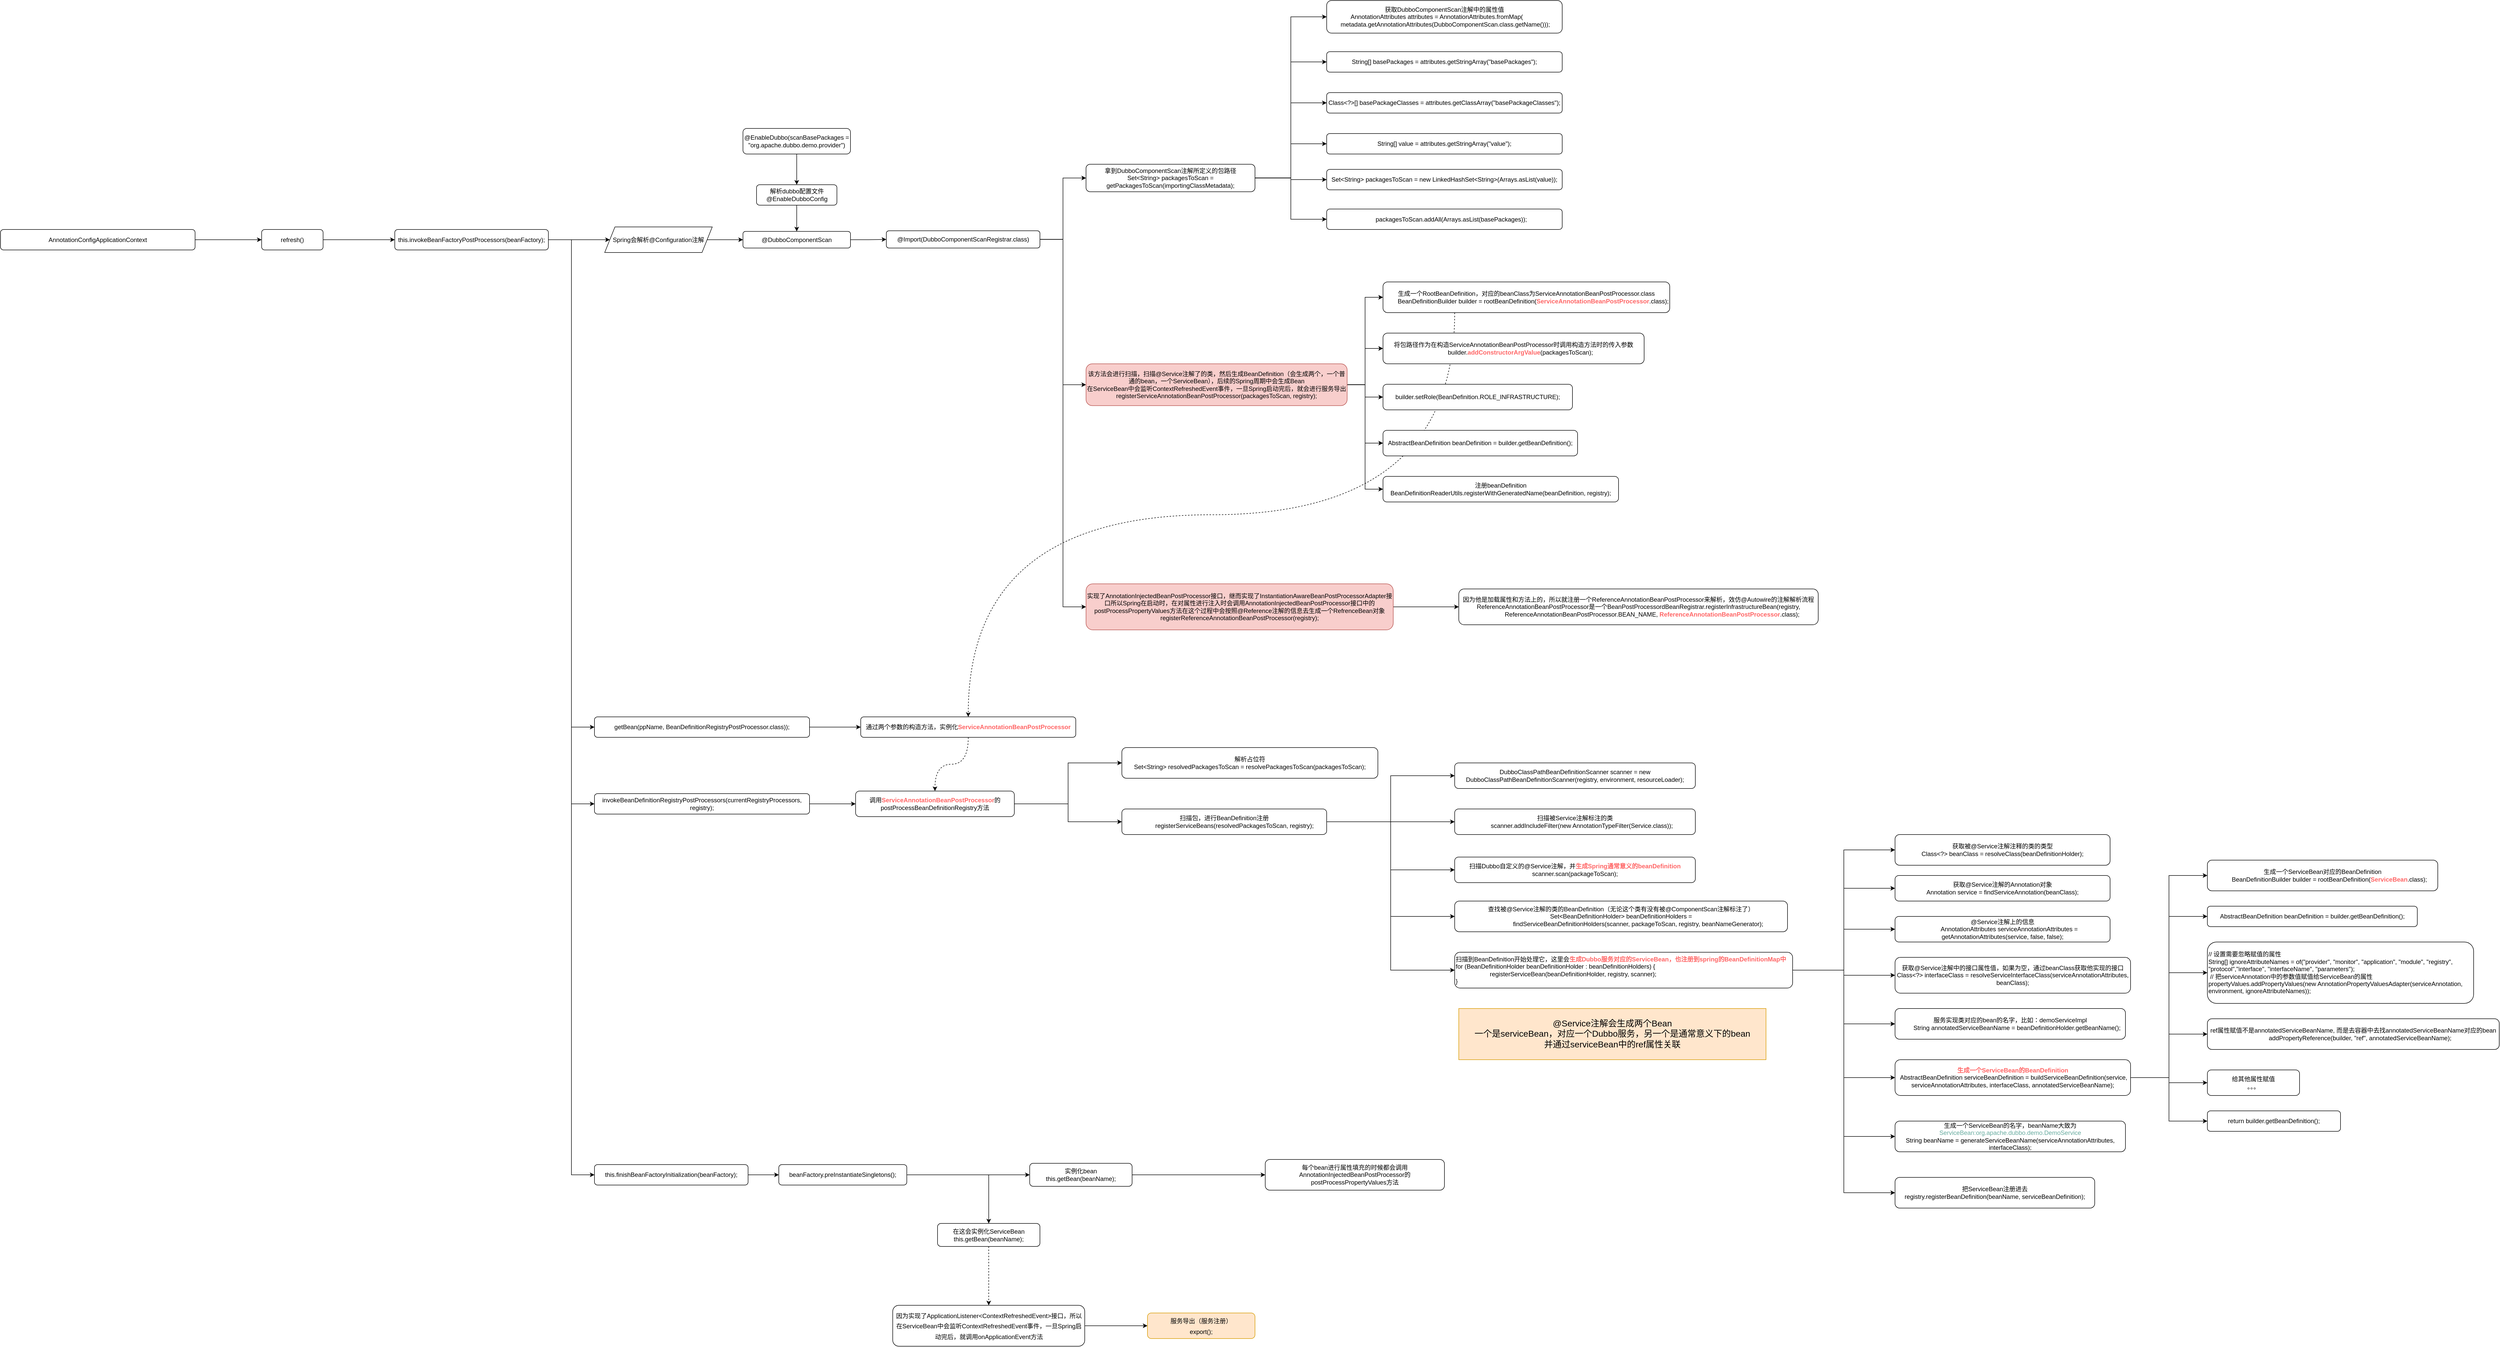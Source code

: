 <mxfile version="16.2.6" type="github">
  <diagram id="dAGm9d05bVq563Y25KDQ" name="第 1 页">
    <mxGraphModel dx="2837" dy="750" grid="1" gridSize="10" guides="1" tooltips="1" connect="1" arrows="1" fold="1" page="1" pageScale="1" pageWidth="827" pageHeight="1169" math="0" shadow="0">
      <root>
        <mxCell id="0" />
        <mxCell id="1" parent="0" />
        <mxCell id="HFMOyKSnLn-s5Kh4_8ME-10" style="edgeStyle=orthogonalEdgeStyle;rounded=0;orthogonalLoop=1;jettySize=auto;html=1;exitX=1;exitY=0.5;exitDx=0;exitDy=0;" edge="1" parent="1" source="HFMOyKSnLn-s5Kh4_8ME-1" target="HFMOyKSnLn-s5Kh4_8ME-9">
          <mxGeometry relative="1" as="geometry" />
        </mxCell>
        <mxCell id="HFMOyKSnLn-s5Kh4_8ME-1" value="Spring会解析@Configuration注解" style="shape=parallelogram;perimeter=parallelogramPerimeter;whiteSpace=wrap;html=1;fixedSize=1;" vertex="1" parent="1">
          <mxGeometry x="100" y="472.5" width="210" height="50" as="geometry" />
        </mxCell>
        <mxCell id="HFMOyKSnLn-s5Kh4_8ME-2" style="edgeStyle=orthogonalEdgeStyle;rounded=0;orthogonalLoop=1;jettySize=auto;html=1;exitX=0.5;exitY=1;exitDx=0;exitDy=0;" edge="1" parent="1" source="HFMOyKSnLn-s5Kh4_8ME-1" target="HFMOyKSnLn-s5Kh4_8ME-1">
          <mxGeometry relative="1" as="geometry" />
        </mxCell>
        <mxCell id="HFMOyKSnLn-s5Kh4_8ME-3" style="edgeStyle=orthogonalEdgeStyle;rounded=0;orthogonalLoop=1;jettySize=auto;html=1;exitX=1;exitY=0.5;exitDx=0;exitDy=0;fontColor=#000000;" edge="1" parent="1" source="HFMOyKSnLn-s5Kh4_8ME-4" target="HFMOyKSnLn-s5Kh4_8ME-8">
          <mxGeometry relative="1" as="geometry" />
        </mxCell>
        <mxCell id="HFMOyKSnLn-s5Kh4_8ME-4" value="&lt;font color=&quot;#000000&quot;&gt;refresh()&lt;/font&gt;" style="rounded=1;whiteSpace=wrap;html=1;fontColor=#FF0080;" vertex="1" parent="1">
          <mxGeometry x="-570" y="477.5" width="120" height="40" as="geometry" />
        </mxCell>
        <mxCell id="HFMOyKSnLn-s5Kh4_8ME-5" style="edgeStyle=orthogonalEdgeStyle;rounded=0;orthogonalLoop=1;jettySize=auto;html=1;exitX=1;exitY=0.5;exitDx=0;exitDy=0;fontColor=#000000;" edge="1" parent="1" source="HFMOyKSnLn-s5Kh4_8ME-6" target="HFMOyKSnLn-s5Kh4_8ME-4">
          <mxGeometry relative="1" as="geometry" />
        </mxCell>
        <mxCell id="HFMOyKSnLn-s5Kh4_8ME-6" value="&lt;font color=&quot;#000000&quot;&gt;AnnotationConfigApplicationContext&lt;/font&gt;" style="rounded=1;whiteSpace=wrap;html=1;fontColor=#FF0080;" vertex="1" parent="1">
          <mxGeometry x="-1080" y="477.5" width="380" height="40" as="geometry" />
        </mxCell>
        <mxCell id="HFMOyKSnLn-s5Kh4_8ME-7" style="edgeStyle=orthogonalEdgeStyle;rounded=0;orthogonalLoop=1;jettySize=auto;html=1;exitX=1;exitY=0.5;exitDx=0;exitDy=0;fontColor=#000000;" edge="1" parent="1" source="HFMOyKSnLn-s5Kh4_8ME-8" target="HFMOyKSnLn-s5Kh4_8ME-1">
          <mxGeometry relative="1" as="geometry" />
        </mxCell>
        <mxCell id="HFMOyKSnLn-s5Kh4_8ME-48" style="edgeStyle=orthogonalEdgeStyle;rounded=0;orthogonalLoop=1;jettySize=auto;html=1;exitX=1;exitY=0.5;exitDx=0;exitDy=0;entryX=0;entryY=0.5;entryDx=0;entryDy=0;fontColor=#FF6666;" edge="1" parent="1" source="HFMOyKSnLn-s5Kh4_8ME-8" target="HFMOyKSnLn-s5Kh4_8ME-47">
          <mxGeometry relative="1" as="geometry" />
        </mxCell>
        <mxCell id="HFMOyKSnLn-s5Kh4_8ME-50" style="edgeStyle=orthogonalEdgeStyle;rounded=0;orthogonalLoop=1;jettySize=auto;html=1;exitX=1;exitY=0.5;exitDx=0;exitDy=0;entryX=0;entryY=0.5;entryDx=0;entryDy=0;fontColor=#FF6666;" edge="1" parent="1" source="HFMOyKSnLn-s5Kh4_8ME-8" target="HFMOyKSnLn-s5Kh4_8ME-49">
          <mxGeometry relative="1" as="geometry" />
        </mxCell>
        <mxCell id="HFMOyKSnLn-s5Kh4_8ME-111" style="edgeStyle=orthogonalEdgeStyle;rounded=0;orthogonalLoop=1;jettySize=auto;html=1;exitX=1;exitY=0.5;exitDx=0;exitDy=0;entryX=0;entryY=0.5;entryDx=0;entryDy=0;fontSize=17;fontColor=#000000;" edge="1" parent="1" source="HFMOyKSnLn-s5Kh4_8ME-8" target="HFMOyKSnLn-s5Kh4_8ME-105">
          <mxGeometry relative="1" as="geometry" />
        </mxCell>
        <mxCell id="HFMOyKSnLn-s5Kh4_8ME-8" value="&lt;font color=&quot;#000000&quot;&gt;this.invokeBeanFactoryPostProcessors(beanFactory);&lt;/font&gt;" style="rounded=1;whiteSpace=wrap;html=1;fontColor=#FF0080;" vertex="1" parent="1">
          <mxGeometry x="-310" y="477.5" width="300" height="40" as="geometry" />
        </mxCell>
        <mxCell id="HFMOyKSnLn-s5Kh4_8ME-16" style="edgeStyle=orthogonalEdgeStyle;rounded=0;orthogonalLoop=1;jettySize=auto;html=1;exitX=1;exitY=0.5;exitDx=0;exitDy=0;" edge="1" parent="1" source="HFMOyKSnLn-s5Kh4_8ME-9" target="HFMOyKSnLn-s5Kh4_8ME-15">
          <mxGeometry relative="1" as="geometry" />
        </mxCell>
        <mxCell id="HFMOyKSnLn-s5Kh4_8ME-9" value="&lt;font color=&quot;#000000&quot;&gt;@DubboComponentScan&lt;/font&gt;" style="rounded=1;whiteSpace=wrap;html=1;fontColor=#FF0080;" vertex="1" parent="1">
          <mxGeometry x="370" y="481.25" width="210" height="32.5" as="geometry" />
        </mxCell>
        <mxCell id="HFMOyKSnLn-s5Kh4_8ME-11" style="edgeStyle=orthogonalEdgeStyle;rounded=0;orthogonalLoop=1;jettySize=auto;html=1;exitX=0.5;exitY=1;exitDx=0;exitDy=0;entryX=0.5;entryY=0;entryDx=0;entryDy=0;" edge="1" parent="1" source="HFMOyKSnLn-s5Kh4_8ME-12" target="HFMOyKSnLn-s5Kh4_8ME-13">
          <mxGeometry relative="1" as="geometry">
            <mxPoint x="361.5" y="470" as="sourcePoint" />
            <mxPoint x="481.5" y="465" as="targetPoint" />
          </mxGeometry>
        </mxCell>
        <mxCell id="HFMOyKSnLn-s5Kh4_8ME-12" value="@EnableDubbo(scanBasePackages = &quot;org.apache.dubbo.demo.provider&quot;)" style="rounded=1;whiteSpace=wrap;html=1;" vertex="1" parent="1">
          <mxGeometry x="370" y="280" width="210" height="50" as="geometry" />
        </mxCell>
        <mxCell id="HFMOyKSnLn-s5Kh4_8ME-14" style="edgeStyle=orthogonalEdgeStyle;rounded=0;orthogonalLoop=1;jettySize=auto;html=1;exitX=0.5;exitY=1;exitDx=0;exitDy=0;" edge="1" parent="1" source="HFMOyKSnLn-s5Kh4_8ME-13" target="HFMOyKSnLn-s5Kh4_8ME-9">
          <mxGeometry relative="1" as="geometry" />
        </mxCell>
        <mxCell id="HFMOyKSnLn-s5Kh4_8ME-13" value="解析dubbo配置文件&lt;br&gt;@EnableDubboConfig" style="rounded=1;whiteSpace=wrap;html=1;" vertex="1" parent="1">
          <mxGeometry x="396.5" y="390" width="157" height="40" as="geometry" />
        </mxCell>
        <mxCell id="HFMOyKSnLn-s5Kh4_8ME-18" style="edgeStyle=orthogonalEdgeStyle;rounded=0;orthogonalLoop=1;jettySize=auto;html=1;exitX=1;exitY=0.5;exitDx=0;exitDy=0;entryX=0;entryY=0.5;entryDx=0;entryDy=0;" edge="1" parent="1" source="HFMOyKSnLn-s5Kh4_8ME-15" target="HFMOyKSnLn-s5Kh4_8ME-17">
          <mxGeometry relative="1" as="geometry" />
        </mxCell>
        <mxCell id="HFMOyKSnLn-s5Kh4_8ME-32" style="edgeStyle=orthogonalEdgeStyle;rounded=0;orthogonalLoop=1;jettySize=auto;html=1;exitX=1;exitY=0.5;exitDx=0;exitDy=0;entryX=0;entryY=0.5;entryDx=0;entryDy=0;fontColor=#000000;" edge="1" parent="1" source="HFMOyKSnLn-s5Kh4_8ME-15" target="HFMOyKSnLn-s5Kh4_8ME-31">
          <mxGeometry relative="1" as="geometry" />
        </mxCell>
        <mxCell id="HFMOyKSnLn-s5Kh4_8ME-34" style="edgeStyle=orthogonalEdgeStyle;rounded=0;orthogonalLoop=1;jettySize=auto;html=1;exitX=1;exitY=0.5;exitDx=0;exitDy=0;entryX=0;entryY=0.5;entryDx=0;entryDy=0;fontColor=#000000;" edge="1" parent="1" source="HFMOyKSnLn-s5Kh4_8ME-15" target="HFMOyKSnLn-s5Kh4_8ME-33">
          <mxGeometry relative="1" as="geometry" />
        </mxCell>
        <mxCell id="HFMOyKSnLn-s5Kh4_8ME-15" value="&lt;font color=&quot;#000000&quot;&gt;@Import(DubboComponentScanRegistrar.class)&lt;/font&gt;" style="rounded=1;whiteSpace=wrap;html=1;fontColor=#FF0080;" vertex="1" parent="1">
          <mxGeometry x="650" y="480" width="300" height="33.75" as="geometry" />
        </mxCell>
        <mxCell id="HFMOyKSnLn-s5Kh4_8ME-20" style="edgeStyle=orthogonalEdgeStyle;rounded=0;orthogonalLoop=1;jettySize=auto;html=1;exitX=1;exitY=0.5;exitDx=0;exitDy=0;entryX=0;entryY=0.5;entryDx=0;entryDy=0;fontColor=#000000;" edge="1" parent="1" source="HFMOyKSnLn-s5Kh4_8ME-17" target="HFMOyKSnLn-s5Kh4_8ME-19">
          <mxGeometry relative="1" as="geometry" />
        </mxCell>
        <mxCell id="HFMOyKSnLn-s5Kh4_8ME-22" style="edgeStyle=orthogonalEdgeStyle;rounded=0;orthogonalLoop=1;jettySize=auto;html=1;exitX=1;exitY=0.5;exitDx=0;exitDy=0;fontColor=#000000;entryX=0;entryY=0.5;entryDx=0;entryDy=0;" edge="1" parent="1" source="HFMOyKSnLn-s5Kh4_8ME-17" target="HFMOyKSnLn-s5Kh4_8ME-21">
          <mxGeometry relative="1" as="geometry" />
        </mxCell>
        <mxCell id="HFMOyKSnLn-s5Kh4_8ME-26" style="edgeStyle=orthogonalEdgeStyle;rounded=0;orthogonalLoop=1;jettySize=auto;html=1;exitX=1;exitY=0.5;exitDx=0;exitDy=0;entryX=0;entryY=0.5;entryDx=0;entryDy=0;fontColor=#000000;" edge="1" parent="1" source="HFMOyKSnLn-s5Kh4_8ME-17" target="HFMOyKSnLn-s5Kh4_8ME-23">
          <mxGeometry relative="1" as="geometry" />
        </mxCell>
        <mxCell id="HFMOyKSnLn-s5Kh4_8ME-27" style="edgeStyle=orthogonalEdgeStyle;rounded=0;orthogonalLoop=1;jettySize=auto;html=1;exitX=1;exitY=0.5;exitDx=0;exitDy=0;entryX=0;entryY=0.5;entryDx=0;entryDy=0;fontColor=#000000;" edge="1" parent="1" source="HFMOyKSnLn-s5Kh4_8ME-17" target="HFMOyKSnLn-s5Kh4_8ME-24">
          <mxGeometry relative="1" as="geometry" />
        </mxCell>
        <mxCell id="HFMOyKSnLn-s5Kh4_8ME-28" style="edgeStyle=orthogonalEdgeStyle;rounded=0;orthogonalLoop=1;jettySize=auto;html=1;exitX=1;exitY=0.5;exitDx=0;exitDy=0;fontColor=#000000;" edge="1" parent="1" source="HFMOyKSnLn-s5Kh4_8ME-17" target="HFMOyKSnLn-s5Kh4_8ME-25">
          <mxGeometry relative="1" as="geometry" />
        </mxCell>
        <mxCell id="HFMOyKSnLn-s5Kh4_8ME-30" style="edgeStyle=orthogonalEdgeStyle;rounded=0;orthogonalLoop=1;jettySize=auto;html=1;exitX=1;exitY=0.5;exitDx=0;exitDy=0;entryX=0;entryY=0.5;entryDx=0;entryDy=0;fontColor=#000000;" edge="1" parent="1" source="HFMOyKSnLn-s5Kh4_8ME-17" target="HFMOyKSnLn-s5Kh4_8ME-29">
          <mxGeometry relative="1" as="geometry" />
        </mxCell>
        <mxCell id="HFMOyKSnLn-s5Kh4_8ME-17" value="&lt;font color=&quot;#000000&quot;&gt;拿到DubboComponentScan注解所定义的包路径&lt;br&gt;Set&amp;lt;String&amp;gt; packagesToScan = getPackagesToScan(importingClassMetadata);&lt;/font&gt;" style="rounded=1;whiteSpace=wrap;html=1;fontColor=#FF0080;" vertex="1" parent="1">
          <mxGeometry x="1040" y="350" width="330" height="53.75" as="geometry" />
        </mxCell>
        <mxCell id="HFMOyKSnLn-s5Kh4_8ME-19" value="&lt;div&gt;&lt;/div&gt;&lt;span style=&quot;color: rgb(0 , 0 , 0)&quot;&gt;获取DubboComponentScan注解中的属性值&lt;/span&gt;&lt;div&gt;&lt;font color=&quot;#000000&quot;&gt;AnnotationAttributes attributes = AnnotationAttributes.fromMap(&lt;/font&gt;&lt;span style=&quot;color: rgb(0 , 0 , 0)&quot;&gt;&amp;nbsp; &amp;nbsp; &amp;nbsp; &amp;nbsp; &amp;nbsp; &amp;nbsp;metadata.getAnnotationAttributes(DubboComponentScan.class.getName()));&lt;/span&gt;&lt;/div&gt;" style="rounded=1;whiteSpace=wrap;html=1;fontColor=#FF0080;" vertex="1" parent="1">
          <mxGeometry x="1510" y="30" width="460" height="63.75" as="geometry" />
        </mxCell>
        <mxCell id="HFMOyKSnLn-s5Kh4_8ME-21" value="&lt;div&gt;&lt;/div&gt;&lt;font color=&quot;#000000&quot;&gt;String[] basePackages = attributes.getStringArray(&quot;basePackages&quot;);&lt;/font&gt;" style="rounded=1;whiteSpace=wrap;html=1;fontColor=#FF0080;" vertex="1" parent="1">
          <mxGeometry x="1510" y="130" width="460" height="40" as="geometry" />
        </mxCell>
        <mxCell id="HFMOyKSnLn-s5Kh4_8ME-23" value="&lt;div&gt;&lt;/div&gt;&lt;font color=&quot;#000000&quot;&gt;Class&amp;lt;?&amp;gt;[] basePackageClasses = attributes.getClassArray(&quot;basePackageClasses&quot;);&lt;/font&gt;" style="rounded=1;whiteSpace=wrap;html=1;fontColor=#FF0080;" vertex="1" parent="1">
          <mxGeometry x="1510" y="210" width="460" height="40" as="geometry" />
        </mxCell>
        <mxCell id="HFMOyKSnLn-s5Kh4_8ME-24" value="&lt;div&gt;&lt;/div&gt;&lt;font color=&quot;#000000&quot;&gt;String[] value = attributes.getStringArray(&quot;value&quot;);&lt;/font&gt;" style="rounded=1;whiteSpace=wrap;html=1;fontColor=#FF0080;" vertex="1" parent="1">
          <mxGeometry x="1510" y="290" width="460" height="40" as="geometry" />
        </mxCell>
        <mxCell id="HFMOyKSnLn-s5Kh4_8ME-25" value="&lt;div&gt;&lt;/div&gt;&lt;div&gt;&lt;font color=&quot;#000000&quot;&gt;Set&amp;lt;String&amp;gt; packagesToScan = new LinkedHashSet&amp;lt;String&amp;gt;(Arrays.asList(value));&lt;/font&gt;&lt;/div&gt;" style="rounded=1;whiteSpace=wrap;html=1;fontColor=#FF0080;" vertex="1" parent="1">
          <mxGeometry x="1510" y="360" width="460" height="40" as="geometry" />
        </mxCell>
        <mxCell id="HFMOyKSnLn-s5Kh4_8ME-29" value="&lt;div&gt;&lt;/div&gt;&lt;div&gt;&lt;span style=&quot;color: rgb(0 , 0 , 0)&quot;&gt;&amp;nbsp; &amp;nbsp; &amp;nbsp; &amp;nbsp; packagesToScan.addAll(Arrays.asList(basePackages));&lt;/span&gt;&lt;br&gt;&lt;/div&gt;" style="rounded=1;whiteSpace=wrap;html=1;fontColor=#FF0080;" vertex="1" parent="1">
          <mxGeometry x="1510" y="437.5" width="460" height="40" as="geometry" />
        </mxCell>
        <mxCell id="HFMOyKSnLn-s5Kh4_8ME-42" style="edgeStyle=orthogonalEdgeStyle;rounded=0;orthogonalLoop=1;jettySize=auto;html=1;exitX=1;exitY=0.5;exitDx=0;exitDy=0;entryX=0;entryY=0.5;entryDx=0;entryDy=0;fontColor=#000000;" edge="1" parent="1" source="HFMOyKSnLn-s5Kh4_8ME-31" target="HFMOyKSnLn-s5Kh4_8ME-35">
          <mxGeometry relative="1" as="geometry" />
        </mxCell>
        <mxCell id="HFMOyKSnLn-s5Kh4_8ME-43" style="edgeStyle=orthogonalEdgeStyle;rounded=0;orthogonalLoop=1;jettySize=auto;html=1;exitX=1;exitY=0.5;exitDx=0;exitDy=0;entryX=0;entryY=0.5;entryDx=0;entryDy=0;fontColor=#000000;" edge="1" parent="1" source="HFMOyKSnLn-s5Kh4_8ME-31" target="HFMOyKSnLn-s5Kh4_8ME-36">
          <mxGeometry relative="1" as="geometry" />
        </mxCell>
        <mxCell id="HFMOyKSnLn-s5Kh4_8ME-44" style="edgeStyle=orthogonalEdgeStyle;rounded=0;orthogonalLoop=1;jettySize=auto;html=1;exitX=1;exitY=0.5;exitDx=0;exitDy=0;fontColor=#000000;" edge="1" parent="1" source="HFMOyKSnLn-s5Kh4_8ME-31" target="HFMOyKSnLn-s5Kh4_8ME-37">
          <mxGeometry relative="1" as="geometry" />
        </mxCell>
        <mxCell id="HFMOyKSnLn-s5Kh4_8ME-45" style="edgeStyle=orthogonalEdgeStyle;rounded=0;orthogonalLoop=1;jettySize=auto;html=1;exitX=1;exitY=0.5;exitDx=0;exitDy=0;entryX=0;entryY=0.5;entryDx=0;entryDy=0;fontColor=#000000;" edge="1" parent="1" source="HFMOyKSnLn-s5Kh4_8ME-31" target="HFMOyKSnLn-s5Kh4_8ME-39">
          <mxGeometry relative="1" as="geometry" />
        </mxCell>
        <mxCell id="HFMOyKSnLn-s5Kh4_8ME-46" style="edgeStyle=orthogonalEdgeStyle;rounded=0;orthogonalLoop=1;jettySize=auto;html=1;exitX=1;exitY=0.5;exitDx=0;exitDy=0;entryX=0;entryY=0.5;entryDx=0;entryDy=0;fontColor=#000000;" edge="1" parent="1" source="HFMOyKSnLn-s5Kh4_8ME-31" target="HFMOyKSnLn-s5Kh4_8ME-41">
          <mxGeometry relative="1" as="geometry" />
        </mxCell>
        <mxCell id="HFMOyKSnLn-s5Kh4_8ME-31" value="&lt;font color=&quot;#000000&quot;&gt;&lt;div&gt;该方法会进行扫描，扫描@Service注解了的类，然后生成BeanDefinition（会生成两个，一个普通的bean，一个ServiceBean），后续的Spring周期中会生成Bean&lt;/div&gt;&lt;div&gt;在ServiceBean中会监听ContextRefreshedEvent事件，一旦Spring启动完后，就会进行服务导出registerServiceAnnotationBeanPostProcessor(packagesToScan, registry);&lt;/div&gt;&lt;/font&gt;" style="rounded=1;whiteSpace=wrap;html=1;fillColor=#f8cecc;strokeColor=#b85450;" vertex="1" parent="1">
          <mxGeometry x="1040" y="740" width="510" height="81.75" as="geometry" />
        </mxCell>
        <mxCell id="HFMOyKSnLn-s5Kh4_8ME-117" style="edgeStyle=orthogonalEdgeStyle;rounded=0;orthogonalLoop=1;jettySize=auto;html=1;exitX=1;exitY=0.5;exitDx=0;exitDy=0;fontSize=12;fontColor=#000000;" edge="1" parent="1" source="HFMOyKSnLn-s5Kh4_8ME-33" target="HFMOyKSnLn-s5Kh4_8ME-116">
          <mxGeometry relative="1" as="geometry" />
        </mxCell>
        <mxCell id="HFMOyKSnLn-s5Kh4_8ME-33" value="&lt;font color=&quot;#000000&quot;&gt;实现了AnnotationInjectedBeanPostProcessor接口，继而实现了InstantiationAwareBeanPostProcessorAdapter接口所以Spring在启动时，在对属性进行注入时会调用AnnotationInjectedBeanPostProcessor接口中的postProcessPropertyValues方法在这个过程中会按照@Reference注解的信息去生成一个RefrenceBean对象&lt;br&gt;registerReferenceAnnotationBeanPostProcessor(registry);&lt;br&gt;&lt;/font&gt;" style="rounded=1;whiteSpace=wrap;html=1;fillColor=#f8cecc;strokeColor=#b85450;" vertex="1" parent="1">
          <mxGeometry x="1040" y="1170" width="600" height="90" as="geometry" />
        </mxCell>
        <mxCell id="HFMOyKSnLn-s5Kh4_8ME-53" style="edgeStyle=orthogonalEdgeStyle;rounded=0;orthogonalLoop=1;jettySize=auto;html=1;exitX=0.25;exitY=1;exitDx=0;exitDy=0;fontColor=#FF6666;curved=1;dashed=1;" edge="1" parent="1" source="HFMOyKSnLn-s5Kh4_8ME-35" target="HFMOyKSnLn-s5Kh4_8ME-51">
          <mxGeometry relative="1" as="geometry" />
        </mxCell>
        <mxCell id="HFMOyKSnLn-s5Kh4_8ME-35" value="&lt;div&gt;&lt;/div&gt;&lt;div&gt;&lt;div&gt;&lt;font color=&quot;#000000&quot;&gt;生成一个RootBeanDefinition，对应的beanClass为ServiceAnnotationBeanPostProcessor.class&lt;/font&gt;&lt;/div&gt;&lt;div&gt;&lt;font color=&quot;#000000&quot;&gt;&amp;nbsp; &amp;nbsp; &amp;nbsp; &amp;nbsp; BeanDefinitionBuilder builder = rootBeanDefinition(&lt;/font&gt;&lt;font color=&quot;#ff6666&quot;&gt;&lt;b&gt;ServiceAnnotationBeanPostProcessor&lt;/b&gt;&lt;/font&gt;&lt;font color=&quot;#000000&quot;&gt;.class);&lt;/font&gt;&lt;/div&gt;&lt;/div&gt;" style="rounded=1;whiteSpace=wrap;html=1;fontColor=#FF0080;" vertex="1" parent="1">
          <mxGeometry x="1620" y="580" width="560" height="60" as="geometry" />
        </mxCell>
        <mxCell id="HFMOyKSnLn-s5Kh4_8ME-36" value="&lt;div&gt;&lt;/div&gt;&lt;div&gt;&lt;div&gt;&lt;font color=&quot;#000000&quot;&gt;将包路径作为在构造ServiceAnnotationBeanPostProcessor时调用构造方法时的传入参数&lt;/font&gt;&lt;/div&gt;&lt;div&gt;&lt;font color=&quot;#000000&quot;&gt;&amp;nbsp; &amp;nbsp; &amp;nbsp; &amp;nbsp; builder.&lt;/font&gt;&lt;b&gt;&lt;font color=&quot;#ff6666&quot;&gt;addConstructorArgValue&lt;/font&gt;&lt;/b&gt;&lt;font color=&quot;#000000&quot;&gt;(packagesToScan);&lt;/font&gt;&lt;/div&gt;&lt;/div&gt;" style="rounded=1;whiteSpace=wrap;html=1;fontColor=#FF0080;" vertex="1" parent="1">
          <mxGeometry x="1620" y="680" width="510" height="60" as="geometry" />
        </mxCell>
        <mxCell id="HFMOyKSnLn-s5Kh4_8ME-37" value="&lt;div&gt;&lt;/div&gt;&lt;div&gt;&lt;font color=&quot;#000000&quot;&gt;builder.setRole(BeanDefinition.ROLE_INFRASTRUCTURE);&lt;/font&gt;&lt;br&gt;&lt;/div&gt;" style="rounded=1;whiteSpace=wrap;html=1;fontColor=#FF0080;" vertex="1" parent="1">
          <mxGeometry x="1620" y="780" width="370" height="50" as="geometry" />
        </mxCell>
        <mxCell id="HFMOyKSnLn-s5Kh4_8ME-39" value="&lt;div&gt;&lt;/div&gt;&lt;div&gt;&lt;font color=&quot;#000000&quot;&gt;AbstractBeanDefinition beanDefinition = builder.getBeanDefinition();&lt;/font&gt;&lt;br&gt;&lt;/div&gt;" style="rounded=1;whiteSpace=wrap;html=1;fontColor=#FF0080;" vertex="1" parent="1">
          <mxGeometry x="1620" y="870" width="380" height="50" as="geometry" />
        </mxCell>
        <mxCell id="HFMOyKSnLn-s5Kh4_8ME-41" value="&lt;div&gt;&lt;/div&gt;&lt;div&gt;&lt;font color=&quot;#000000&quot;&gt;注册beanDefinition&lt;/font&gt;&lt;/div&gt;&lt;div&gt;&lt;font color=&quot;#000000&quot;&gt;BeanDefinitionReaderUtils.registerWithGeneratedName(beanDefinition, registry);&lt;/font&gt;&lt;br&gt;&lt;/div&gt;" style="rounded=1;whiteSpace=wrap;html=1;fontColor=#FF0080;" vertex="1" parent="1">
          <mxGeometry x="1620" y="960" width="460" height="50" as="geometry" />
        </mxCell>
        <mxCell id="HFMOyKSnLn-s5Kh4_8ME-56" style="edgeStyle=orthogonalEdgeStyle;rounded=0;orthogonalLoop=1;jettySize=auto;html=1;exitX=1;exitY=0.5;exitDx=0;exitDy=0;fontColor=#FF6666;" edge="1" parent="1" source="HFMOyKSnLn-s5Kh4_8ME-47" target="HFMOyKSnLn-s5Kh4_8ME-55">
          <mxGeometry relative="1" as="geometry" />
        </mxCell>
        <mxCell id="HFMOyKSnLn-s5Kh4_8ME-47" value="&lt;font color=&quot;#000000&quot;&gt;invokeBeanDefinitionRegistryPostProcessors(currentRegistryProcessors, registry);&lt;/font&gt;" style="rounded=1;whiteSpace=wrap;html=1;fontColor=#FF0080;" vertex="1" parent="1">
          <mxGeometry x="80" y="1580" width="420" height="40" as="geometry" />
        </mxCell>
        <mxCell id="HFMOyKSnLn-s5Kh4_8ME-52" style="edgeStyle=orthogonalEdgeStyle;rounded=0;orthogonalLoop=1;jettySize=auto;html=1;exitX=1;exitY=0.5;exitDx=0;exitDy=0;fontColor=#FF6666;" edge="1" parent="1" source="HFMOyKSnLn-s5Kh4_8ME-49" target="HFMOyKSnLn-s5Kh4_8ME-51">
          <mxGeometry relative="1" as="geometry" />
        </mxCell>
        <mxCell id="HFMOyKSnLn-s5Kh4_8ME-49" value="&lt;font color=&quot;#000000&quot;&gt;getBean(ppName, BeanDefinitionRegistryPostProcessor.class));&lt;/font&gt;" style="rounded=1;whiteSpace=wrap;html=1;fontColor=#FF0080;" vertex="1" parent="1">
          <mxGeometry x="80" y="1430" width="420" height="40" as="geometry" />
        </mxCell>
        <mxCell id="HFMOyKSnLn-s5Kh4_8ME-59" style="edgeStyle=orthogonalEdgeStyle;curved=1;rounded=0;orthogonalLoop=1;jettySize=auto;html=1;exitX=0.5;exitY=1;exitDx=0;exitDy=0;entryX=0.5;entryY=0;entryDx=0;entryDy=0;fontColor=#FF6666;dashed=1;" edge="1" parent="1" source="HFMOyKSnLn-s5Kh4_8ME-51" target="HFMOyKSnLn-s5Kh4_8ME-55">
          <mxGeometry relative="1" as="geometry" />
        </mxCell>
        <mxCell id="HFMOyKSnLn-s5Kh4_8ME-51" value="&lt;font color=&quot;#000000&quot;&gt;通过两个参数的构造方法，实例化&lt;/font&gt;&lt;b style=&quot;color: rgb(255 , 102 , 102)&quot;&gt;ServiceAnnotationBeanPostProcessor&lt;/b&gt;" style="rounded=1;whiteSpace=wrap;html=1;fontColor=#FF0080;" vertex="1" parent="1">
          <mxGeometry x="600" y="1430" width="420" height="40" as="geometry" />
        </mxCell>
        <mxCell id="HFMOyKSnLn-s5Kh4_8ME-60" style="edgeStyle=orthogonalEdgeStyle;rounded=0;orthogonalLoop=1;jettySize=auto;html=1;exitX=1;exitY=0.5;exitDx=0;exitDy=0;entryX=0;entryY=0.5;entryDx=0;entryDy=0;fontColor=#FF6666;" edge="1" parent="1" source="HFMOyKSnLn-s5Kh4_8ME-55" target="HFMOyKSnLn-s5Kh4_8ME-58">
          <mxGeometry relative="1" as="geometry" />
        </mxCell>
        <mxCell id="HFMOyKSnLn-s5Kh4_8ME-62" style="edgeStyle=orthogonalEdgeStyle;rounded=0;orthogonalLoop=1;jettySize=auto;html=1;exitX=1;exitY=0.5;exitDx=0;exitDy=0;fontColor=#FF6666;" edge="1" parent="1" source="HFMOyKSnLn-s5Kh4_8ME-55" target="HFMOyKSnLn-s5Kh4_8ME-61">
          <mxGeometry relative="1" as="geometry" />
        </mxCell>
        <mxCell id="HFMOyKSnLn-s5Kh4_8ME-55" value="&lt;font color=&quot;#000000&quot;&gt;调用&lt;/font&gt;&lt;b style=&quot;color: rgb(255 , 102 , 102)&quot;&gt;ServiceAnnotationBeanPostProcessor&lt;/b&gt;&lt;span style=&quot;color: rgb(0 , 0 , 0)&quot;&gt;的&lt;/span&gt;&lt;font color=&quot;#000000&quot;&gt;postProcessBeanDefinitionRegistry方法&lt;/font&gt;" style="rounded=1;whiteSpace=wrap;html=1;fontColor=#FF0080;" vertex="1" parent="1">
          <mxGeometry x="590" y="1575" width="310" height="50" as="geometry" />
        </mxCell>
        <mxCell id="HFMOyKSnLn-s5Kh4_8ME-58" value="&lt;font color=&quot;#000000&quot;&gt;解析占位符&lt;br&gt;Set&amp;lt;String&amp;gt; resolvedPackagesToScan = resolvePackagesToScan(packagesToScan);&lt;/font&gt;" style="rounded=1;whiteSpace=wrap;html=1;fontColor=#FF0080;" vertex="1" parent="1">
          <mxGeometry x="1110" y="1490" width="500" height="60" as="geometry" />
        </mxCell>
        <mxCell id="HFMOyKSnLn-s5Kh4_8ME-65" style="edgeStyle=orthogonalEdgeStyle;rounded=0;orthogonalLoop=1;jettySize=auto;html=1;exitX=1;exitY=0.5;exitDx=0;exitDy=0;entryX=0;entryY=0.5;entryDx=0;entryDy=0;fontColor=#FF6666;" edge="1" parent="1" source="HFMOyKSnLn-s5Kh4_8ME-61" target="HFMOyKSnLn-s5Kh4_8ME-63">
          <mxGeometry relative="1" as="geometry" />
        </mxCell>
        <mxCell id="HFMOyKSnLn-s5Kh4_8ME-67" style="edgeStyle=orthogonalEdgeStyle;rounded=0;orthogonalLoop=1;jettySize=auto;html=1;exitX=1;exitY=0.5;exitDx=0;exitDy=0;fontColor=#FF6666;" edge="1" parent="1" source="HFMOyKSnLn-s5Kh4_8ME-61" target="HFMOyKSnLn-s5Kh4_8ME-66">
          <mxGeometry relative="1" as="geometry" />
        </mxCell>
        <mxCell id="HFMOyKSnLn-s5Kh4_8ME-69" style="edgeStyle=orthogonalEdgeStyle;rounded=0;orthogonalLoop=1;jettySize=auto;html=1;exitX=1;exitY=0.5;exitDx=0;exitDy=0;entryX=0;entryY=0.5;entryDx=0;entryDy=0;fontColor=#FF6666;" edge="1" parent="1" source="HFMOyKSnLn-s5Kh4_8ME-61" target="HFMOyKSnLn-s5Kh4_8ME-68">
          <mxGeometry relative="1" as="geometry" />
        </mxCell>
        <mxCell id="HFMOyKSnLn-s5Kh4_8ME-71" style="edgeStyle=orthogonalEdgeStyle;rounded=0;orthogonalLoop=1;jettySize=auto;html=1;exitX=1;exitY=0.5;exitDx=0;exitDy=0;entryX=0;entryY=0.5;entryDx=0;entryDy=0;fontColor=#FF6666;" edge="1" parent="1" source="HFMOyKSnLn-s5Kh4_8ME-61" target="HFMOyKSnLn-s5Kh4_8ME-70">
          <mxGeometry relative="1" as="geometry" />
        </mxCell>
        <mxCell id="HFMOyKSnLn-s5Kh4_8ME-73" style="edgeStyle=orthogonalEdgeStyle;rounded=0;orthogonalLoop=1;jettySize=auto;html=1;exitX=1;exitY=0.5;exitDx=0;exitDy=0;entryX=0;entryY=0.5;entryDx=0;entryDy=0;fontColor=#FF6666;" edge="1" parent="1" source="HFMOyKSnLn-s5Kh4_8ME-61" target="HFMOyKSnLn-s5Kh4_8ME-72">
          <mxGeometry relative="1" as="geometry" />
        </mxCell>
        <mxCell id="HFMOyKSnLn-s5Kh4_8ME-61" value="&lt;div&gt;&lt;font color=&quot;#000000&quot;&gt;扫描包，进行BeanDefinition注册&lt;/font&gt;&lt;/div&gt;&lt;div&gt;&lt;font color=&quot;#000000&quot;&gt;&amp;nbsp; &amp;nbsp; &amp;nbsp; &amp;nbsp; &amp;nbsp; &amp;nbsp; registerServiceBeans(resolvedPackagesToScan, registry);&lt;/font&gt;&lt;/div&gt;" style="rounded=1;whiteSpace=wrap;html=1;fontColor=#FF0080;" vertex="1" parent="1">
          <mxGeometry x="1110" y="1610" width="400" height="50" as="geometry" />
        </mxCell>
        <mxCell id="HFMOyKSnLn-s5Kh4_8ME-63" value="&lt;div&gt;&lt;font color=&quot;#000000&quot;&gt;DubboClassPathBeanDefinitionScanner scanner =&amp;nbsp;&lt;/font&gt;&lt;span style=&quot;color: rgb(0 , 0 , 0)&quot;&gt;new DubboClassPathBeanDefinitionScanner(registry, environment, resourceLoader);&lt;/span&gt;&lt;/div&gt;" style="rounded=1;whiteSpace=wrap;html=1;fontColor=#FF0080;" vertex="1" parent="1">
          <mxGeometry x="1760" y="1520" width="470" height="50" as="geometry" />
        </mxCell>
        <mxCell id="HFMOyKSnLn-s5Kh4_8ME-66" value="&lt;div&gt;&lt;font color=&quot;#000000&quot;&gt;扫描被Service注解标注的类&lt;/font&gt;&lt;/div&gt;&lt;div&gt;&lt;font color=&quot;#000000&quot;&gt;&amp;nbsp; &amp;nbsp; &amp;nbsp; &amp;nbsp; scanner.addIncludeFilter(new AnnotationTypeFilter(Service.class));&lt;/font&gt;&lt;/div&gt;" style="rounded=1;whiteSpace=wrap;html=1;fontColor=#FF0080;" vertex="1" parent="1">
          <mxGeometry x="1760" y="1610" width="470" height="50" as="geometry" />
        </mxCell>
        <mxCell id="HFMOyKSnLn-s5Kh4_8ME-68" value="&lt;div&gt;&lt;font color=&quot;#000000&quot;&gt;扫描Dubbo自定义的@Service注解，并&lt;/font&gt;&lt;b&gt;&lt;font color=&quot;#ff6666&quot;&gt;生成Spring通常意义的beanDefinition&lt;/font&gt;&lt;/b&gt;&lt;/div&gt;&lt;div&gt;&lt;span style=&quot;color: rgb(0 , 0 , 0)&quot;&gt;scanner.scan(packageToScan);&lt;/span&gt;&lt;/div&gt;" style="rounded=1;whiteSpace=wrap;html=1;fontColor=#FF0080;" vertex="1" parent="1">
          <mxGeometry x="1760" y="1704" width="470" height="50" as="geometry" />
        </mxCell>
        <mxCell id="HFMOyKSnLn-s5Kh4_8ME-70" value="&lt;font color=&quot;#000000&quot;&gt;查找被@Service注解的类的BeanDefinition（无论这个类有没有被@ComponentScan注解标注了）&lt;br&gt;&lt;/font&gt;&lt;div&gt;&lt;font color=&quot;#000000&quot;&gt;Set&amp;lt;BeanDefinitionHolder&amp;gt; beanDefinitionHolders =&lt;/font&gt;&lt;/div&gt;&lt;div&gt;&lt;font color=&quot;#000000&quot;&gt;&amp;nbsp; &amp;nbsp; &amp;nbsp; &amp;nbsp; &amp;nbsp; &amp;nbsp; &amp;nbsp; &amp;nbsp; &amp;nbsp; &amp;nbsp; findServiceBeanDefinitionHolders(scanner, packageToScan, registry, beanNameGenerator);&lt;/font&gt;&lt;/div&gt;" style="rounded=1;whiteSpace=wrap;html=1;fontColor=#FF0080;" vertex="1" parent="1">
          <mxGeometry x="1760" y="1790" width="650" height="60" as="geometry" />
        </mxCell>
        <mxCell id="HFMOyKSnLn-s5Kh4_8ME-75" style="edgeStyle=orthogonalEdgeStyle;rounded=0;orthogonalLoop=1;jettySize=auto;html=1;exitX=1;exitY=0.5;exitDx=0;exitDy=0;entryX=0;entryY=0.5;entryDx=0;entryDy=0;fontColor=#FF6666;" edge="1" parent="1" source="HFMOyKSnLn-s5Kh4_8ME-72" target="HFMOyKSnLn-s5Kh4_8ME-74">
          <mxGeometry relative="1" as="geometry" />
        </mxCell>
        <mxCell id="HFMOyKSnLn-s5Kh4_8ME-77" style="edgeStyle=orthogonalEdgeStyle;rounded=0;orthogonalLoop=1;jettySize=auto;html=1;exitX=1;exitY=0.5;exitDx=0;exitDy=0;entryX=0;entryY=0.5;entryDx=0;entryDy=0;fontColor=#FF6666;" edge="1" parent="1" source="HFMOyKSnLn-s5Kh4_8ME-72" target="HFMOyKSnLn-s5Kh4_8ME-76">
          <mxGeometry relative="1" as="geometry" />
        </mxCell>
        <mxCell id="HFMOyKSnLn-s5Kh4_8ME-80" style="edgeStyle=orthogonalEdgeStyle;rounded=0;orthogonalLoop=1;jettySize=auto;html=1;exitX=1;exitY=0.5;exitDx=0;exitDy=0;fontColor=#FF6666;" edge="1" parent="1" source="HFMOyKSnLn-s5Kh4_8ME-72" target="HFMOyKSnLn-s5Kh4_8ME-79">
          <mxGeometry relative="1" as="geometry" />
        </mxCell>
        <mxCell id="HFMOyKSnLn-s5Kh4_8ME-81" style="edgeStyle=orthogonalEdgeStyle;rounded=0;orthogonalLoop=1;jettySize=auto;html=1;exitX=1;exitY=0.5;exitDx=0;exitDy=0;entryX=0;entryY=0.5;entryDx=0;entryDy=0;fontColor=#FF6666;" edge="1" parent="1" source="HFMOyKSnLn-s5Kh4_8ME-72" target="HFMOyKSnLn-s5Kh4_8ME-78">
          <mxGeometry relative="1" as="geometry" />
        </mxCell>
        <mxCell id="HFMOyKSnLn-s5Kh4_8ME-83" style="edgeStyle=orthogonalEdgeStyle;rounded=0;orthogonalLoop=1;jettySize=auto;html=1;exitX=1;exitY=0.5;exitDx=0;exitDy=0;entryX=0;entryY=0.5;entryDx=0;entryDy=0;fontColor=#FF6666;" edge="1" parent="1" source="HFMOyKSnLn-s5Kh4_8ME-72" target="HFMOyKSnLn-s5Kh4_8ME-82">
          <mxGeometry relative="1" as="geometry" />
        </mxCell>
        <mxCell id="HFMOyKSnLn-s5Kh4_8ME-85" style="edgeStyle=orthogonalEdgeStyle;rounded=0;orthogonalLoop=1;jettySize=auto;html=1;exitX=1;exitY=0.5;exitDx=0;exitDy=0;entryX=0;entryY=0.5;entryDx=0;entryDy=0;fontColor=#FF6666;" edge="1" parent="1" source="HFMOyKSnLn-s5Kh4_8ME-72" target="HFMOyKSnLn-s5Kh4_8ME-84">
          <mxGeometry relative="1" as="geometry" />
        </mxCell>
        <mxCell id="HFMOyKSnLn-s5Kh4_8ME-101" style="edgeStyle=orthogonalEdgeStyle;rounded=0;orthogonalLoop=1;jettySize=auto;html=1;exitX=1;exitY=0.5;exitDx=0;exitDy=0;entryX=0;entryY=0.5;entryDx=0;entryDy=0;fontColor=#67AB9F;" edge="1" parent="1" source="HFMOyKSnLn-s5Kh4_8ME-72" target="HFMOyKSnLn-s5Kh4_8ME-100">
          <mxGeometry relative="1" as="geometry" />
        </mxCell>
        <mxCell id="HFMOyKSnLn-s5Kh4_8ME-102" style="edgeStyle=orthogonalEdgeStyle;rounded=0;orthogonalLoop=1;jettySize=auto;html=1;exitX=1;exitY=0.5;exitDx=0;exitDy=0;entryX=0;entryY=0.5;entryDx=0;entryDy=0;fontColor=#67AB9F;" edge="1" parent="1" source="HFMOyKSnLn-s5Kh4_8ME-72" target="HFMOyKSnLn-s5Kh4_8ME-99">
          <mxGeometry relative="1" as="geometry" />
        </mxCell>
        <mxCell id="HFMOyKSnLn-s5Kh4_8ME-72" value="&lt;font color=&quot;#000000&quot;&gt;扫描到BeanDefinition开始处理它，这里会&lt;/font&gt;&lt;b&gt;&lt;font color=&quot;#ff6666&quot;&gt;生成Dubbo服务对应的ServiceBean，也注册到spring的BeanDefinitionMap中&lt;/font&gt;&lt;/b&gt;&lt;div&gt;&lt;font color=&quot;#000000&quot;&gt;for (BeanDefinitionHolder beanDefinitionHolder : beanDefinitionHolders) {&lt;/font&gt;&lt;/div&gt;&lt;div&gt;&lt;font color=&quot;#000000&quot;&gt;&amp;nbsp; &amp;nbsp; &amp;nbsp; &amp;nbsp; &amp;nbsp; &amp;nbsp; &amp;nbsp; &amp;nbsp; &amp;nbsp; &amp;nbsp; registerServiceBean(beanDefinitionHolder, registry, scanner);&lt;/font&gt;&lt;/div&gt;&lt;div&gt;&lt;font color=&quot;#000000&quot;&gt;}&lt;/font&gt;&lt;/div&gt;" style="rounded=1;whiteSpace=wrap;html=1;fontColor=#FF0080;align=left;" vertex="1" parent="1">
          <mxGeometry x="1760" y="1890" width="660" height="70" as="geometry" />
        </mxCell>
        <mxCell id="HFMOyKSnLn-s5Kh4_8ME-74" value="&lt;font color=&quot;#000000&quot;&gt;获取被@Service注解注释的类的类型&lt;br&gt;Class&amp;lt;?&amp;gt; beanClass = resolveClass(beanDefinitionHolder);&lt;/font&gt;" style="rounded=1;whiteSpace=wrap;html=1;fontColor=#FF0080;" vertex="1" parent="1">
          <mxGeometry x="2620" y="1660" width="420" height="60" as="geometry" />
        </mxCell>
        <mxCell id="HFMOyKSnLn-s5Kh4_8ME-76" value="&lt;font color=&quot;#000000&quot;&gt;获取@Service注解的Annotation对象&lt;br&gt;Annotation service = findServiceAnnotation(beanClass);&lt;/font&gt;" style="rounded=1;whiteSpace=wrap;html=1;fontColor=#FF0080;" vertex="1" parent="1">
          <mxGeometry x="2620" y="1740" width="420" height="50" as="geometry" />
        </mxCell>
        <mxCell id="HFMOyKSnLn-s5Kh4_8ME-78" value="&lt;div&gt;&lt;font color=&quot;#000000&quot;&gt;@Service注解上的信息&lt;/font&gt;&lt;/div&gt;&lt;div&gt;&lt;font color=&quot;#000000&quot;&gt;&amp;nbsp; &amp;nbsp; &amp;nbsp; &amp;nbsp; AnnotationAttributes serviceAnnotationAttributes = getAnnotationAttributes(service, false, false);&lt;/font&gt;&lt;/div&gt;" style="rounded=1;whiteSpace=wrap;html=1;fontColor=#FF0080;" vertex="1" parent="1">
          <mxGeometry x="2620" y="1820" width="420" height="50" as="geometry" />
        </mxCell>
        <mxCell id="HFMOyKSnLn-s5Kh4_8ME-79" value="&lt;font color=&quot;#000000&quot;&gt;获取@Service注解中的接口属性值，如果为空，通过beanClass获取他实现的接口&lt;br&gt;Class&amp;lt;?&amp;gt; interfaceClass = resolveServiceInterfaceClass(serviceAnnotationAttributes, beanClass);&lt;/font&gt;" style="rounded=1;whiteSpace=wrap;html=1;fontColor=#FF0080;" vertex="1" parent="1">
          <mxGeometry x="2620" y="1900" width="460" height="70" as="geometry" />
        </mxCell>
        <mxCell id="HFMOyKSnLn-s5Kh4_8ME-82" value="&lt;div&gt;&lt;font color=&quot;#000000&quot;&gt;服务实现类对应的bean的名字，比如：demoServiceImpl&lt;/font&gt;&lt;/div&gt;&lt;div&gt;&lt;font color=&quot;#000000&quot;&gt;&amp;nbsp; &amp;nbsp; &amp;nbsp; &amp;nbsp; String annotatedServiceBeanName = beanDefinitionHolder.getBeanName();&lt;/font&gt;&lt;/div&gt;" style="rounded=1;whiteSpace=wrap;html=1;fontColor=#FF0080;" vertex="1" parent="1">
          <mxGeometry x="2620" y="2000" width="450" height="60" as="geometry" />
        </mxCell>
        <mxCell id="HFMOyKSnLn-s5Kh4_8ME-89" style="edgeStyle=orthogonalEdgeStyle;rounded=0;orthogonalLoop=1;jettySize=auto;html=1;exitX=1;exitY=0.5;exitDx=0;exitDy=0;entryX=0;entryY=0.5;entryDx=0;entryDy=0;fontColor=#000000;" edge="1" parent="1" source="HFMOyKSnLn-s5Kh4_8ME-84" target="HFMOyKSnLn-s5Kh4_8ME-86">
          <mxGeometry relative="1" as="geometry" />
        </mxCell>
        <mxCell id="HFMOyKSnLn-s5Kh4_8ME-90" style="edgeStyle=orthogonalEdgeStyle;rounded=0;orthogonalLoop=1;jettySize=auto;html=1;exitX=1;exitY=0.5;exitDx=0;exitDy=0;entryX=0;entryY=0.5;entryDx=0;entryDy=0;fontColor=#000000;" edge="1" parent="1" source="HFMOyKSnLn-s5Kh4_8ME-84" target="HFMOyKSnLn-s5Kh4_8ME-87">
          <mxGeometry relative="1" as="geometry" />
        </mxCell>
        <mxCell id="HFMOyKSnLn-s5Kh4_8ME-91" style="edgeStyle=orthogonalEdgeStyle;rounded=0;orthogonalLoop=1;jettySize=auto;html=1;exitX=1;exitY=0.5;exitDx=0;exitDy=0;entryX=0;entryY=0.5;entryDx=0;entryDy=0;fontColor=#000000;" edge="1" parent="1" source="HFMOyKSnLn-s5Kh4_8ME-84" target="HFMOyKSnLn-s5Kh4_8ME-88">
          <mxGeometry relative="1" as="geometry" />
        </mxCell>
        <mxCell id="HFMOyKSnLn-s5Kh4_8ME-94" style="edgeStyle=orthogonalEdgeStyle;rounded=0;orthogonalLoop=1;jettySize=auto;html=1;exitX=1;exitY=0.5;exitDx=0;exitDy=0;fontColor=#000000;entryX=0;entryY=0.5;entryDx=0;entryDy=0;" edge="1" parent="1" source="HFMOyKSnLn-s5Kh4_8ME-84" target="HFMOyKSnLn-s5Kh4_8ME-93">
          <mxGeometry relative="1" as="geometry" />
        </mxCell>
        <mxCell id="HFMOyKSnLn-s5Kh4_8ME-96" style="edgeStyle=orthogonalEdgeStyle;rounded=0;orthogonalLoop=1;jettySize=auto;html=1;exitX=1;exitY=0.5;exitDx=0;exitDy=0;fontColor=#000000;" edge="1" parent="1" source="HFMOyKSnLn-s5Kh4_8ME-84" target="HFMOyKSnLn-s5Kh4_8ME-95">
          <mxGeometry relative="1" as="geometry" />
        </mxCell>
        <mxCell id="HFMOyKSnLn-s5Kh4_8ME-98" style="edgeStyle=orthogonalEdgeStyle;rounded=0;orthogonalLoop=1;jettySize=auto;html=1;exitX=1;exitY=0.5;exitDx=0;exitDy=0;entryX=0;entryY=0.5;entryDx=0;entryDy=0;fontColor=#000000;" edge="1" parent="1" source="HFMOyKSnLn-s5Kh4_8ME-84" target="HFMOyKSnLn-s5Kh4_8ME-97">
          <mxGeometry relative="1" as="geometry" />
        </mxCell>
        <mxCell id="HFMOyKSnLn-s5Kh4_8ME-84" value="&lt;div&gt;&lt;font color=&quot;#ff6666&quot;&gt;&lt;b&gt;生成一个ServiceBean的BeanDefinition&lt;/b&gt;&lt;/font&gt;&lt;/div&gt;&lt;div&gt;&lt;font color=&quot;#000000&quot;&gt;&amp;nbsp;AbstractBeanDefinition serviceBeanDefinition =&amp;nbsp;&lt;/font&gt;&lt;span style=&quot;color: rgb(0 , 0 , 0)&quot;&gt;buildServiceBeanDefinition(service, serviceAnnotationAttributes, interfaceClass, annotatedServiceBeanName);&lt;/span&gt;&lt;/div&gt;" style="rounded=1;whiteSpace=wrap;html=1;fontColor=#FF0080;" vertex="1" parent="1">
          <mxGeometry x="2620" y="2100" width="460" height="70" as="geometry" />
        </mxCell>
        <mxCell id="HFMOyKSnLn-s5Kh4_8ME-86" value="&lt;div&gt;&lt;font color=&quot;#000000&quot;&gt;生成一个ServiceBean对应的BeanDefinition&lt;/font&gt;&lt;/div&gt;&lt;div&gt;&lt;font color=&quot;#000000&quot;&gt;&amp;nbsp; &amp;nbsp; &amp;nbsp; &amp;nbsp; BeanDefinitionBuilder builder = rootBeanDefinition(&lt;/font&gt;&lt;b&gt;&lt;font color=&quot;#ff6666&quot;&gt;ServiceBean&lt;/font&gt;&lt;/b&gt;&lt;font color=&quot;#000000&quot;&gt;.class);&lt;/font&gt;&lt;/div&gt;" style="rounded=1;whiteSpace=wrap;html=1;fontColor=#FF0080;" vertex="1" parent="1">
          <mxGeometry x="3230" y="1710" width="450" height="60" as="geometry" />
        </mxCell>
        <mxCell id="HFMOyKSnLn-s5Kh4_8ME-87" value="&lt;font color=&quot;#000000&quot;&gt;AbstractBeanDefinition beanDefinition = builder.getBeanDefinition();&lt;/font&gt;" style="rounded=1;whiteSpace=wrap;html=1;fontColor=#FF0080;" vertex="1" parent="1">
          <mxGeometry x="3230" y="1800" width="410" height="40" as="geometry" />
        </mxCell>
        <mxCell id="HFMOyKSnLn-s5Kh4_8ME-88" value="&lt;div&gt;&lt;font&gt;// 设置需要忽略赋值的属性&lt;/font&gt;&lt;/div&gt;&lt;div&gt;&lt;font&gt;String[] ignoreAttributeNames = of(&quot;provider&quot;, &quot;monitor&quot;, &quot;application&quot;, &quot;module&quot;, &quot;registry&quot;, &quot;protocol&quot;,&lt;/font&gt;&lt;span&gt;&quot;interface&quot;, &quot;interfaceName&quot;, &quot;parameters&quot;);&lt;/span&gt;&lt;/div&gt;&lt;div&gt;&lt;span&gt;&amp;nbsp;// 把serviceAnnotation中的参数值赋值给ServiceBean的属性&lt;/span&gt;&lt;/div&gt;&lt;div&gt;&lt;span&gt;&lt;font&gt;propertyValues.addPropertyValues(new AnnotationPropertyValuesAdapter(serviceAnnotation, environment, ignoreAttributeNames));&lt;/font&gt;&lt;/span&gt;&lt;/div&gt;" style="rounded=1;whiteSpace=wrap;html=1;fontColor=#000000;align=left;" vertex="1" parent="1">
          <mxGeometry x="3230" y="1870" width="520" height="120" as="geometry" />
        </mxCell>
        <mxCell id="HFMOyKSnLn-s5Kh4_8ME-93" value="&lt;div&gt;&lt;font color=&quot;#000000&quot;&gt;ref属性赋值不是annotatedServiceBeanName, 而是去容器中去找annotatedServiceBeanName对应的bean&lt;/font&gt;&lt;/div&gt;&lt;div&gt;&lt;font color=&quot;#000000&quot;&gt;&amp;nbsp; &amp;nbsp; &amp;nbsp; &amp;nbsp; addPropertyReference(builder, &quot;ref&quot;, annotatedServiceBeanName);&lt;/font&gt;&lt;/div&gt;" style="rounded=1;whiteSpace=wrap;html=1;fontColor=#FF0080;" vertex="1" parent="1">
          <mxGeometry x="3230" y="2020" width="570" height="60" as="geometry" />
        </mxCell>
        <mxCell id="HFMOyKSnLn-s5Kh4_8ME-95" value="&lt;div&gt;&lt;font color=&quot;#000000&quot;&gt;给其他属性赋值&lt;/font&gt;&lt;/div&gt;&lt;div&gt;&lt;font color=&quot;#000000&quot;&gt;。。。&lt;/font&gt;&lt;/div&gt;" style="rounded=1;whiteSpace=wrap;html=1;fontColor=#FF0080;" vertex="1" parent="1">
          <mxGeometry x="3230" y="2120" width="180" height="50" as="geometry" />
        </mxCell>
        <mxCell id="HFMOyKSnLn-s5Kh4_8ME-97" value="&lt;font color=&quot;#000000&quot;&gt;return builder.getBeanDefinition();&lt;/font&gt;" style="rounded=1;whiteSpace=wrap;html=1;fontColor=#FF0080;" vertex="1" parent="1">
          <mxGeometry x="3230" y="2200" width="260" height="40" as="geometry" />
        </mxCell>
        <mxCell id="HFMOyKSnLn-s5Kh4_8ME-99" value="&lt;font color=&quot;#000000&quot;&gt;把ServiceBean注册进去&lt;br&gt;registry.registerBeanDefinition(beanName, serviceBeanDefinition);&lt;/font&gt;" style="rounded=1;whiteSpace=wrap;html=1;fontColor=#FF0080;" vertex="1" parent="1">
          <mxGeometry x="2620" y="2330" width="390" height="60" as="geometry" />
        </mxCell>
        <mxCell id="HFMOyKSnLn-s5Kh4_8ME-100" value="&lt;font color=&quot;#000000&quot;&gt;生成一个ServiceBean的名字，beanName大致为&lt;/font&gt;&lt;font color=&quot;#67ab9f&quot;&gt;ServiceBean:org.apache.dubbo.demo.DemoService&lt;/font&gt;&lt;br&gt;&lt;font color=&quot;#000000&quot;&gt;String beanName = generateServiceBeanName(serviceAnnotationAttributes, interfaceClass);&lt;/font&gt;" style="rounded=1;whiteSpace=wrap;html=1;fontColor=#FF0080;" vertex="1" parent="1">
          <mxGeometry x="2620" y="2220" width="450" height="60" as="geometry" />
        </mxCell>
        <mxCell id="HFMOyKSnLn-s5Kh4_8ME-103" value="&lt;font style=&quot;font-size: 17px&quot;&gt;&lt;span style=&quot;color: rgb(0 , 0 , 0)&quot;&gt;@Service注解会生成两个Bean&lt;/span&gt;&lt;font color=&quot;#000000&quot; style=&quot;font-size: 17px&quot;&gt;&lt;br&gt;一个是serviceBean，对应一个Dubbo服务，另一个是通常意义下的bean&lt;br&gt;并通过serviceBean中的ref属性关联&lt;/font&gt;&lt;/font&gt;" style="text;html=1;strokeColor=#d79b00;fillColor=#ffe6cc;align=center;verticalAlign=middle;whiteSpace=wrap;rounded=0;" vertex="1" parent="1">
          <mxGeometry x="1768" y="2000" width="600" height="100" as="geometry" />
        </mxCell>
        <mxCell id="HFMOyKSnLn-s5Kh4_8ME-104" style="edgeStyle=orthogonalEdgeStyle;rounded=0;orthogonalLoop=1;jettySize=auto;html=1;exitX=1;exitY=0.5;exitDx=0;exitDy=0;fontColor=#FF0080;strokeColor=#000000;" edge="1" parent="1" source="HFMOyKSnLn-s5Kh4_8ME-105" target="HFMOyKSnLn-s5Kh4_8ME-107">
          <mxGeometry relative="1" as="geometry" />
        </mxCell>
        <mxCell id="HFMOyKSnLn-s5Kh4_8ME-105" value="&lt;font color=&quot;#000000&quot;&gt;this.finishBeanFactoryInitialization(beanFactory);&lt;/font&gt;" style="rounded=1;whiteSpace=wrap;html=1;fontColor=#FF0080;" vertex="1" parent="1">
          <mxGeometry x="80" y="2305" width="300" height="40" as="geometry" />
        </mxCell>
        <mxCell id="HFMOyKSnLn-s5Kh4_8ME-106" style="edgeStyle=orthogonalEdgeStyle;rounded=0;orthogonalLoop=1;jettySize=auto;html=1;exitX=1;exitY=0.5;exitDx=0;exitDy=0;fontColor=#FF0080;strokeColor=#000000;" edge="1" parent="1" source="HFMOyKSnLn-s5Kh4_8ME-107" target="HFMOyKSnLn-s5Kh4_8ME-109">
          <mxGeometry relative="1" as="geometry" />
        </mxCell>
        <mxCell id="HFMOyKSnLn-s5Kh4_8ME-122" style="edgeStyle=orthogonalEdgeStyle;rounded=0;orthogonalLoop=1;jettySize=auto;html=1;exitX=1;exitY=0.5;exitDx=0;exitDy=0;fontSize=12;fontColor=#FF6666;" edge="1" parent="1" source="HFMOyKSnLn-s5Kh4_8ME-107" target="HFMOyKSnLn-s5Kh4_8ME-121">
          <mxGeometry relative="1" as="geometry" />
        </mxCell>
        <mxCell id="HFMOyKSnLn-s5Kh4_8ME-107" value="&lt;font color=&quot;#000000&quot;&gt;beanFactory.preInstantiateSingletons();&lt;/font&gt;" style="rounded=1;whiteSpace=wrap;html=1;fontColor=#FF0080;" vertex="1" parent="1">
          <mxGeometry x="440" y="2305" width="250" height="40" as="geometry" />
        </mxCell>
        <mxCell id="HFMOyKSnLn-s5Kh4_8ME-113" style="edgeStyle=orthogonalEdgeStyle;rounded=0;orthogonalLoop=1;jettySize=auto;html=1;exitX=0.5;exitY=1;exitDx=0;exitDy=0;fontSize=17;fontColor=#000000;dashed=1;" edge="1" parent="1" source="HFMOyKSnLn-s5Kh4_8ME-109" target="HFMOyKSnLn-s5Kh4_8ME-112">
          <mxGeometry relative="1" as="geometry" />
        </mxCell>
        <mxCell id="HFMOyKSnLn-s5Kh4_8ME-120" style="edgeStyle=orthogonalEdgeStyle;rounded=0;orthogonalLoop=1;jettySize=auto;html=1;exitX=1;exitY=0.5;exitDx=0;exitDy=0;entryX=0;entryY=0.5;entryDx=0;entryDy=0;fontSize=12;fontColor=#FF6666;" edge="1" parent="1" source="HFMOyKSnLn-s5Kh4_8ME-121" target="HFMOyKSnLn-s5Kh4_8ME-119">
          <mxGeometry relative="1" as="geometry" />
        </mxCell>
        <mxCell id="HFMOyKSnLn-s5Kh4_8ME-109" value="&lt;font color=&quot;#000000&quot;&gt;在这会实例化ServiceBean&lt;br&gt;this.getBean(beanName);&lt;/font&gt;" style="rounded=1;whiteSpace=wrap;html=1;fontColor=#FF0080;" vertex="1" parent="1">
          <mxGeometry x="750" y="2420" width="200" height="45" as="geometry" />
        </mxCell>
        <mxCell id="HFMOyKSnLn-s5Kh4_8ME-115" style="edgeStyle=orthogonalEdgeStyle;rounded=0;orthogonalLoop=1;jettySize=auto;html=1;exitX=1;exitY=0.5;exitDx=0;exitDy=0;fontSize=12;fontColor=#000000;" edge="1" parent="1" source="HFMOyKSnLn-s5Kh4_8ME-112" target="HFMOyKSnLn-s5Kh4_8ME-114">
          <mxGeometry relative="1" as="geometry" />
        </mxCell>
        <mxCell id="HFMOyKSnLn-s5Kh4_8ME-112" value="&lt;font style=&quot;font-size: 12px&quot;&gt;因为实现了ApplicationListener&amp;lt;ContextRefreshedEvent&amp;gt;接口，所以在ServiceBean中会监听ContextRefreshedEvent事件，一旦Spring启动完后，就调用onApplicationEvent方法&lt;/font&gt;" style="rounded=1;whiteSpace=wrap;html=1;fontSize=17;fontColor=#000000;" vertex="1" parent="1">
          <mxGeometry x="662.5" y="2580" width="375" height="80" as="geometry" />
        </mxCell>
        <mxCell id="HFMOyKSnLn-s5Kh4_8ME-114" value="&lt;div&gt;&lt;span style=&quot;font-size: 12px&quot;&gt;服务导出（服务注册）&lt;/span&gt;&lt;/div&gt;&lt;div&gt;&lt;span style=&quot;font-size: 12px&quot;&gt;export();&lt;/span&gt;&lt;/div&gt;" style="rounded=1;whiteSpace=wrap;html=1;fontSize=17;fillColor=#ffe6cc;strokeColor=#d79b00;" vertex="1" parent="1">
          <mxGeometry x="1160" y="2595" width="210" height="50" as="geometry" />
        </mxCell>
        <mxCell id="HFMOyKSnLn-s5Kh4_8ME-116" value="&lt;div&gt;&lt;/div&gt;&lt;div&gt;&lt;div&gt;&lt;font color=&quot;#000000&quot;&gt;因为他是加载属性和方法上的，所以就注册一个ReferenceAnnotationBeanPostProcessor来解析，效仿@Autowire的注解解析流程&lt;/font&gt;&lt;/div&gt;&lt;div&gt;&lt;font color=&quot;#000000&quot;&gt;ReferenceAnnotationBeanPostProcessor是一个BeanPostProcessor&lt;/font&gt;&lt;span style=&quot;color: rgb(0 , 0 , 0)&quot;&gt;dBeanRegistrar.registerInfrastructureBean(registry,&lt;/span&gt;&lt;/div&gt;&lt;div&gt;&lt;font color=&quot;#000000&quot;&gt;&amp;nbsp; &amp;nbsp; &amp;nbsp; &amp;nbsp; &amp;nbsp; &amp;nbsp; &amp;nbsp; &amp;nbsp; ReferenceAnnotationBeanPostProcessor.BEAN_NAME, &lt;/font&gt;&lt;b&gt;&lt;font color=&quot;#ff6666&quot;&gt;ReferenceAnnotationBeanPostProcessor&lt;/font&gt;&lt;/b&gt;&lt;font color=&quot;#000000&quot;&gt;.class);&lt;/font&gt;&lt;/div&gt;&lt;/div&gt;" style="rounded=1;whiteSpace=wrap;html=1;fontColor=#FF0080;" vertex="1" parent="1">
          <mxGeometry x="1768" y="1180" width="702" height="70" as="geometry" />
        </mxCell>
        <mxCell id="HFMOyKSnLn-s5Kh4_8ME-119" value="&lt;font color=&quot;#000000&quot;&gt;每个bean进行属性填充的时候都会调用AnnotationInjectedBeanPostProcessor的postProcessPropertyValues方法&lt;/font&gt;" style="rounded=1;whiteSpace=wrap;html=1;fontColor=#FF0080;" vertex="1" parent="1">
          <mxGeometry x="1390" y="2295" width="350" height="60" as="geometry" />
        </mxCell>
        <mxCell id="HFMOyKSnLn-s5Kh4_8ME-121" value="&lt;font color=&quot;#000000&quot;&gt;实例化bean&lt;br&gt;this.getBean(beanName);&lt;/font&gt;" style="rounded=1;whiteSpace=wrap;html=1;fontColor=#FF0080;" vertex="1" parent="1">
          <mxGeometry x="930" y="2302.5" width="200" height="45" as="geometry" />
        </mxCell>
      </root>
    </mxGraphModel>
  </diagram>
</mxfile>
